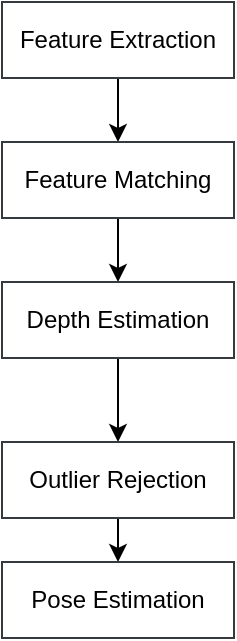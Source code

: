 <mxfile version="13.6.5" type="github">
  <diagram id="HiV-5aNQXVTHwoBysofh" name="Page-1">
    <mxGraphModel dx="1000" dy="500" grid="1" gridSize="10" guides="1" tooltips="1" connect="1" arrows="1" fold="1" page="1" pageScale="1" pageWidth="827" pageHeight="1169" math="0" shadow="0">
      <root>
        <mxCell id="0" />
        <mxCell id="1" parent="0" />
        <mxCell id="q27XDtGAgko8r7h_JUwE-3" value="" style="edgeStyle=orthogonalEdgeStyle;rounded=0;orthogonalLoop=1;jettySize=auto;html=1;fontColor=#FF0000;" edge="1" parent="1" source="q27XDtGAgko8r7h_JUwE-1" target="q27XDtGAgko8r7h_JUwE-2">
          <mxGeometry relative="1" as="geometry" />
        </mxCell>
        <mxCell id="q27XDtGAgko8r7h_JUwE-1" value="Feature Extraction" style="rounded=0;whiteSpace=wrap;html=1;labelBackgroundColor=none;labelBorderColor=none;strokeColor=#36393d;fillColor=none;" vertex="1" parent="1">
          <mxGeometry x="340" y="100" width="116" height="38" as="geometry" />
        </mxCell>
        <mxCell id="q27XDtGAgko8r7h_JUwE-5" value="" style="edgeStyle=orthogonalEdgeStyle;rounded=0;orthogonalLoop=1;jettySize=auto;html=1;fontColor=#FF0000;" edge="1" parent="1" source="q27XDtGAgko8r7h_JUwE-2" target="q27XDtGAgko8r7h_JUwE-4">
          <mxGeometry relative="1" as="geometry" />
        </mxCell>
        <mxCell id="q27XDtGAgko8r7h_JUwE-2" value="Feature Matching" style="whiteSpace=wrap;html=1;rounded=0;strokeColor=#36393d;fillColor=none;" vertex="1" parent="1">
          <mxGeometry x="340" y="170" width="116" height="38" as="geometry" />
        </mxCell>
        <mxCell id="q27XDtGAgko8r7h_JUwE-7" value="" style="edgeStyle=orthogonalEdgeStyle;rounded=0;orthogonalLoop=1;jettySize=auto;html=1;fontColor=#FF0000;" edge="1" parent="1" source="q27XDtGAgko8r7h_JUwE-4" target="q27XDtGAgko8r7h_JUwE-6">
          <mxGeometry relative="1" as="geometry" />
        </mxCell>
        <mxCell id="q27XDtGAgko8r7h_JUwE-4" value="Depth Estimation" style="whiteSpace=wrap;html=1;rounded=0;strokeColor=#36393d;fillColor=none;" vertex="1" parent="1">
          <mxGeometry x="340" y="240" width="116" height="38" as="geometry" />
        </mxCell>
        <mxCell id="q27XDtGAgko8r7h_JUwE-9" value="" style="edgeStyle=orthogonalEdgeStyle;rounded=0;orthogonalLoop=1;jettySize=auto;html=1;fontColor=#FF0000;" edge="1" parent="1" source="q27XDtGAgko8r7h_JUwE-6" target="q27XDtGAgko8r7h_JUwE-8">
          <mxGeometry relative="1" as="geometry" />
        </mxCell>
        <mxCell id="q27XDtGAgko8r7h_JUwE-6" value="Outlier Rejection" style="whiteSpace=wrap;html=1;rounded=0;strokeColor=#36393d;fillColor=none;" vertex="1" parent="1">
          <mxGeometry x="340" y="320" width="116" height="38" as="geometry" />
        </mxCell>
        <mxCell id="q27XDtGAgko8r7h_JUwE-8" value="Pose Estimation" style="whiteSpace=wrap;html=1;rounded=0;strokeColor=#36393d;fillColor=none;" vertex="1" parent="1">
          <mxGeometry x="340" y="380" width="116" height="38" as="geometry" />
        </mxCell>
      </root>
    </mxGraphModel>
  </diagram>
</mxfile>
